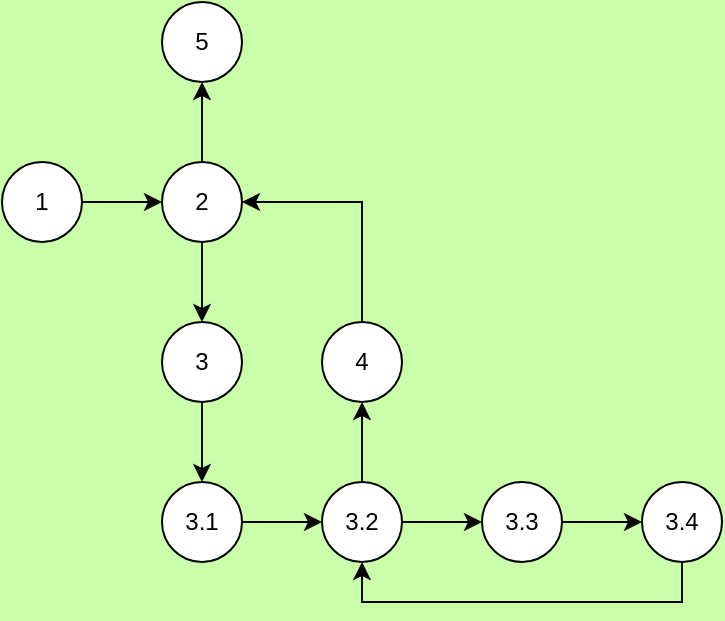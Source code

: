 <mxfile version="24.3.1" type="device">
  <diagram name="Página-1" id="gHQb96KS4q3t2H0Nk5Vd">
    <mxGraphModel dx="874" dy="441" grid="1" gridSize="10" guides="1" tooltips="1" connect="1" arrows="1" fold="1" page="1" pageScale="1" pageWidth="827" pageHeight="1169" background="#cafeab" math="0" shadow="0">
      <root>
        <mxCell id="0" />
        <mxCell id="1" parent="0" />
        <mxCell id="HrlBCg0L3fc_F2zYtulu-9" style="edgeStyle=orthogonalEdgeStyle;rounded=0;orthogonalLoop=1;jettySize=auto;html=1;exitX=1;exitY=0.5;exitDx=0;exitDy=0;entryX=0;entryY=0.5;entryDx=0;entryDy=0;" edge="1" parent="1" source="5kBc1PmtwXuqb3jVYr31-1" target="HrlBCg0L3fc_F2zYtulu-1">
          <mxGeometry relative="1" as="geometry" />
        </mxCell>
        <mxCell id="5kBc1PmtwXuqb3jVYr31-1" value="&lt;font style=&quot;font-size: 12px;&quot;&gt;1&lt;/font&gt;" style="ellipse;whiteSpace=wrap;html=1;aspect=fixed;" parent="1" vertex="1">
          <mxGeometry x="120" y="200" width="40" height="40" as="geometry" />
        </mxCell>
        <mxCell id="HrlBCg0L3fc_F2zYtulu-10" style="edgeStyle=orthogonalEdgeStyle;rounded=0;orthogonalLoop=1;jettySize=auto;html=1;exitX=0.5;exitY=1;exitDx=0;exitDy=0;" edge="1" parent="1" source="HrlBCg0L3fc_F2zYtulu-1" target="HrlBCg0L3fc_F2zYtulu-3">
          <mxGeometry relative="1" as="geometry" />
        </mxCell>
        <mxCell id="HrlBCg0L3fc_F2zYtulu-26" style="edgeStyle=orthogonalEdgeStyle;rounded=0;orthogonalLoop=1;jettySize=auto;html=1;exitX=0.5;exitY=0;exitDx=0;exitDy=0;entryX=0.5;entryY=1;entryDx=0;entryDy=0;" edge="1" parent="1" source="HrlBCg0L3fc_F2zYtulu-1" target="HrlBCg0L3fc_F2zYtulu-2">
          <mxGeometry relative="1" as="geometry" />
        </mxCell>
        <mxCell id="HrlBCg0L3fc_F2zYtulu-1" value="&lt;div&gt;2&lt;/div&gt;" style="ellipse;whiteSpace=wrap;html=1;aspect=fixed;" vertex="1" parent="1">
          <mxGeometry x="200" y="200" width="40" height="40" as="geometry" />
        </mxCell>
        <mxCell id="HrlBCg0L3fc_F2zYtulu-2" value="5" style="ellipse;whiteSpace=wrap;html=1;aspect=fixed;" vertex="1" parent="1">
          <mxGeometry x="200" y="120" width="40" height="40" as="geometry" />
        </mxCell>
        <mxCell id="HrlBCg0L3fc_F2zYtulu-12" style="edgeStyle=orthogonalEdgeStyle;rounded=0;orthogonalLoop=1;jettySize=auto;html=1;exitX=0.5;exitY=1;exitDx=0;exitDy=0;entryX=0.5;entryY=0;entryDx=0;entryDy=0;" edge="1" parent="1" source="HrlBCg0L3fc_F2zYtulu-3" target="HrlBCg0L3fc_F2zYtulu-4">
          <mxGeometry relative="1" as="geometry" />
        </mxCell>
        <mxCell id="HrlBCg0L3fc_F2zYtulu-3" value="3" style="ellipse;whiteSpace=wrap;html=1;aspect=fixed;" vertex="1" parent="1">
          <mxGeometry x="200" y="280" width="40" height="40" as="geometry" />
        </mxCell>
        <mxCell id="HrlBCg0L3fc_F2zYtulu-23" style="edgeStyle=orthogonalEdgeStyle;rounded=0;orthogonalLoop=1;jettySize=auto;html=1;exitX=1;exitY=0.5;exitDx=0;exitDy=0;entryX=0;entryY=0.5;entryDx=0;entryDy=0;" edge="1" parent="1" source="HrlBCg0L3fc_F2zYtulu-4" target="HrlBCg0L3fc_F2zYtulu-5">
          <mxGeometry relative="1" as="geometry" />
        </mxCell>
        <mxCell id="HrlBCg0L3fc_F2zYtulu-4" value="3.1" style="ellipse;whiteSpace=wrap;html=1;aspect=fixed;" vertex="1" parent="1">
          <mxGeometry x="200" y="360" width="40" height="40" as="geometry" />
        </mxCell>
        <mxCell id="HrlBCg0L3fc_F2zYtulu-20" style="edgeStyle=orthogonalEdgeStyle;rounded=0;orthogonalLoop=1;jettySize=auto;html=1;exitX=1;exitY=0.5;exitDx=0;exitDy=0;" edge="1" parent="1" source="HrlBCg0L3fc_F2zYtulu-5" target="HrlBCg0L3fc_F2zYtulu-6">
          <mxGeometry relative="1" as="geometry" />
        </mxCell>
        <mxCell id="HrlBCg0L3fc_F2zYtulu-24" style="edgeStyle=orthogonalEdgeStyle;rounded=0;orthogonalLoop=1;jettySize=auto;html=1;exitX=0.5;exitY=0;exitDx=0;exitDy=0;entryX=0.5;entryY=1;entryDx=0;entryDy=0;" edge="1" parent="1" source="HrlBCg0L3fc_F2zYtulu-5" target="HrlBCg0L3fc_F2zYtulu-8">
          <mxGeometry relative="1" as="geometry" />
        </mxCell>
        <mxCell id="HrlBCg0L3fc_F2zYtulu-5" value="3.2" style="ellipse;whiteSpace=wrap;html=1;aspect=fixed;" vertex="1" parent="1">
          <mxGeometry x="280" y="360" width="40" height="40" as="geometry" />
        </mxCell>
        <mxCell id="HrlBCg0L3fc_F2zYtulu-21" style="edgeStyle=orthogonalEdgeStyle;rounded=0;orthogonalLoop=1;jettySize=auto;html=1;exitX=1;exitY=0.5;exitDx=0;exitDy=0;entryX=0;entryY=0.5;entryDx=0;entryDy=0;" edge="1" parent="1" source="HrlBCg0L3fc_F2zYtulu-6" target="HrlBCg0L3fc_F2zYtulu-7">
          <mxGeometry relative="1" as="geometry" />
        </mxCell>
        <mxCell id="HrlBCg0L3fc_F2zYtulu-6" value="3.3" style="ellipse;whiteSpace=wrap;html=1;aspect=fixed;" vertex="1" parent="1">
          <mxGeometry x="360" y="360" width="40" height="40" as="geometry" />
        </mxCell>
        <mxCell id="HrlBCg0L3fc_F2zYtulu-22" style="edgeStyle=orthogonalEdgeStyle;rounded=0;orthogonalLoop=1;jettySize=auto;html=1;exitX=0.5;exitY=1;exitDx=0;exitDy=0;entryX=0.5;entryY=1;entryDx=0;entryDy=0;" edge="1" parent="1" source="HrlBCg0L3fc_F2zYtulu-7" target="HrlBCg0L3fc_F2zYtulu-5">
          <mxGeometry relative="1" as="geometry" />
        </mxCell>
        <mxCell id="HrlBCg0L3fc_F2zYtulu-7" value="3.4" style="ellipse;whiteSpace=wrap;html=1;aspect=fixed;" vertex="1" parent="1">
          <mxGeometry x="440" y="360" width="40" height="40" as="geometry" />
        </mxCell>
        <mxCell id="HrlBCg0L3fc_F2zYtulu-27" style="edgeStyle=orthogonalEdgeStyle;rounded=0;orthogonalLoop=1;jettySize=auto;html=1;exitX=0.5;exitY=0;exitDx=0;exitDy=0;entryX=1;entryY=0.5;entryDx=0;entryDy=0;" edge="1" parent="1" source="HrlBCg0L3fc_F2zYtulu-8" target="HrlBCg0L3fc_F2zYtulu-1">
          <mxGeometry relative="1" as="geometry" />
        </mxCell>
        <mxCell id="HrlBCg0L3fc_F2zYtulu-8" value="4" style="ellipse;whiteSpace=wrap;html=1;aspect=fixed;" vertex="1" parent="1">
          <mxGeometry x="280" y="280" width="40" height="40" as="geometry" />
        </mxCell>
      </root>
    </mxGraphModel>
  </diagram>
</mxfile>
